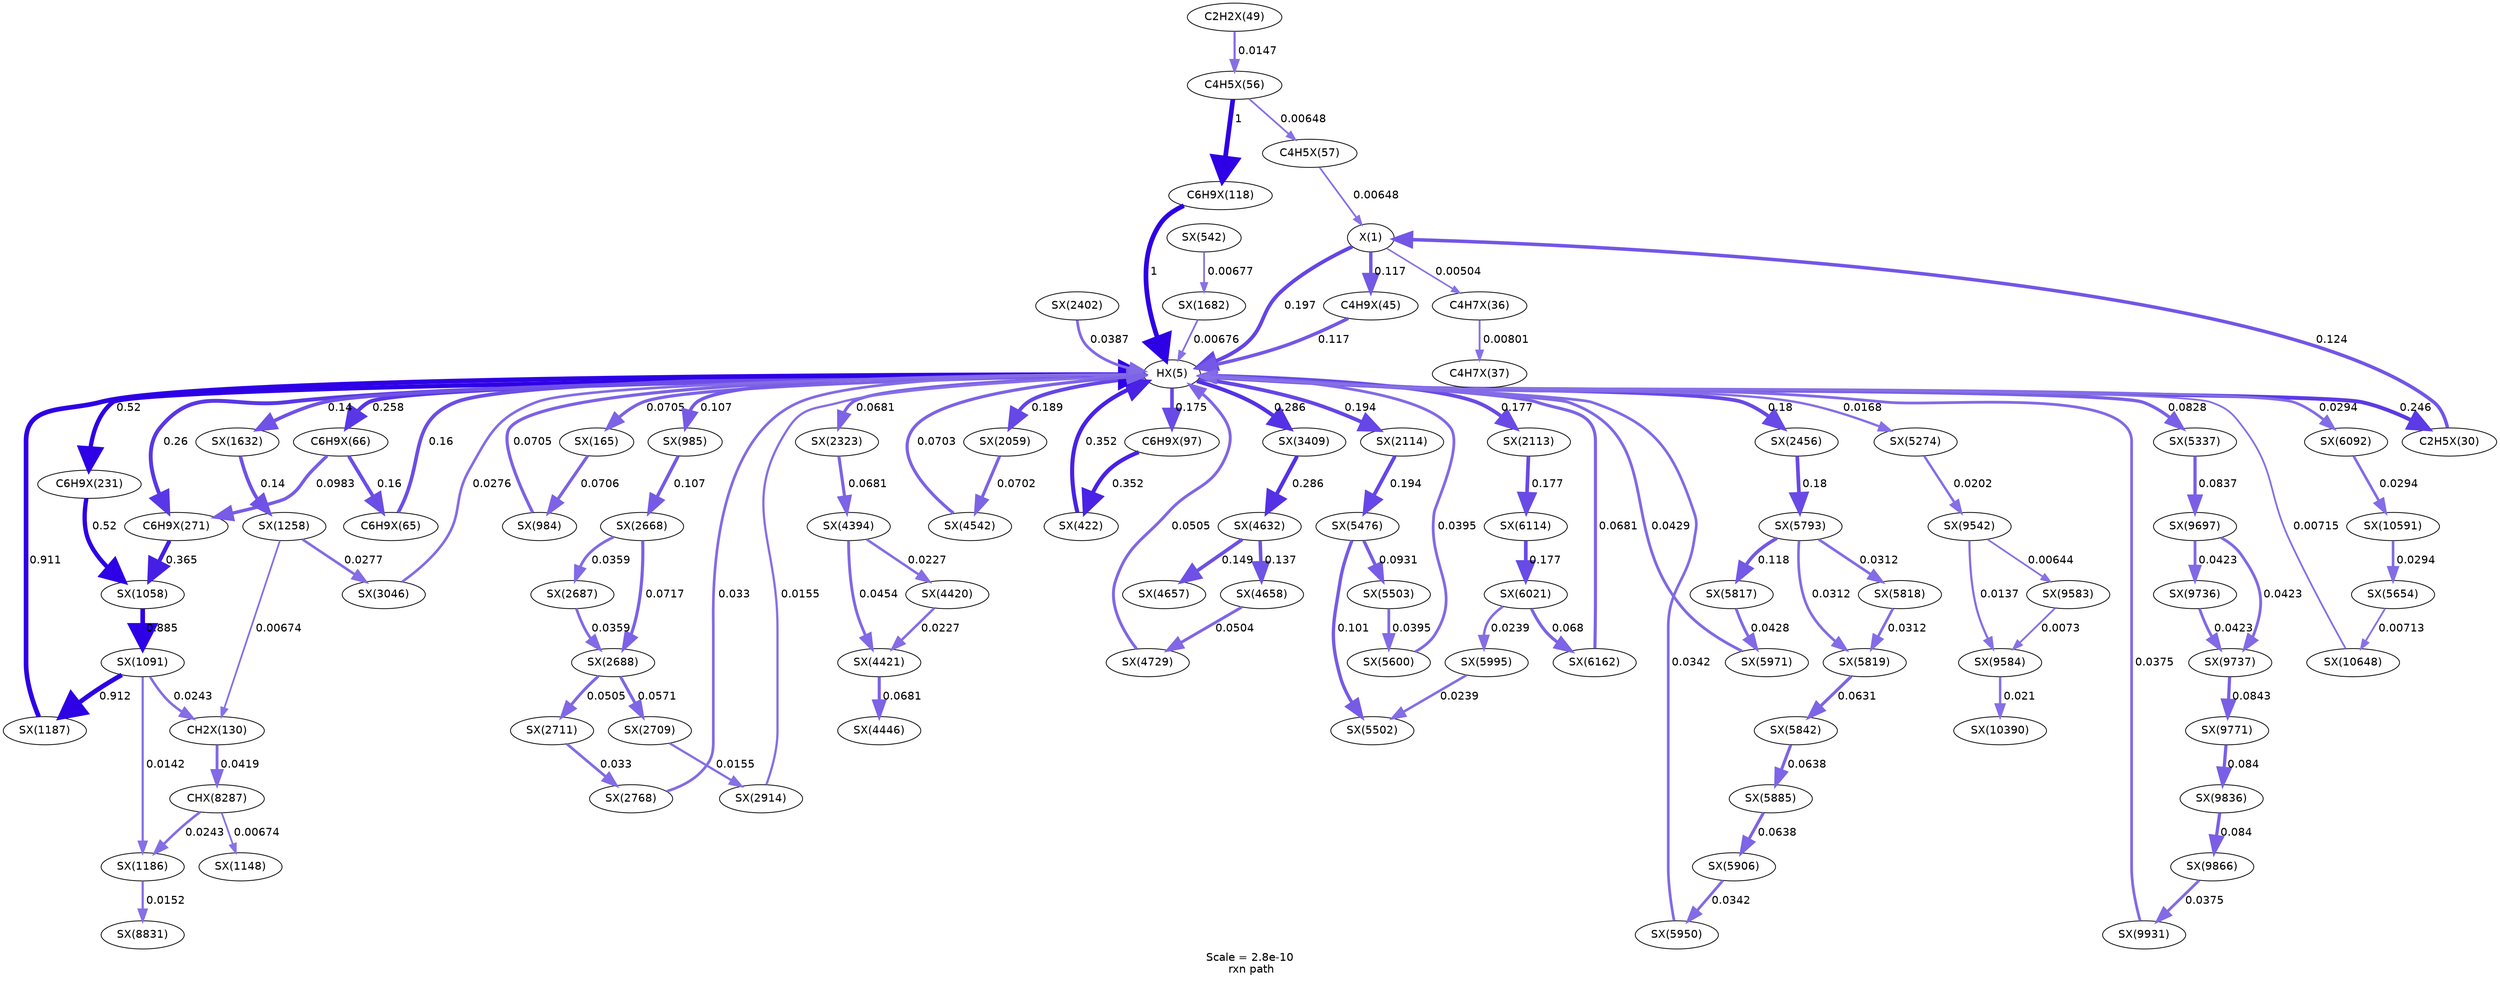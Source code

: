 digraph reaction_paths {
center=1;
s61 -> s62[fontname="Helvetica", style="setlinewidth(4.77)", arrowsize=2.39, color="0.7, 0.697, 0.9"
, label=" 0.197"];
s76 -> s61[fontname="Helvetica", style="setlinewidth(2.2)", arrowsize=1.1, color="0.7, 0.506, 0.9"
, label=" 0.00648"];
s65 -> s61[fontname="Helvetica", style="setlinewidth(4.43)", arrowsize=2.21, color="0.7, 0.624, 0.9"
, label=" 0.124"];
s61 -> s73[fontname="Helvetica", style="setlinewidth(4.38)", arrowsize=2.19, color="0.7, 0.617, 0.9"
, label=" 0.117"];
s61 -> s70[fontname="Helvetica", style="setlinewidth(2.01)", arrowsize=1, color="0.7, 0.505, 0.9"
, label=" 0.00504"];
s62 -> s65[fontname="Helvetica", style="setlinewidth(4.94)", arrowsize=2.47, color="0.7, 0.746, 0.9"
, label=" 0.246"];
s84 -> s62[fontname="Helvetica", style="setlinewidth(6)", arrowsize=3, color="0.7, 1.5, 0.9"
, label=" 1"];
s73 -> s62[fontname="Helvetica", style="setlinewidth(4.38)", arrowsize=2.19, color="0.7, 0.617, 0.9"
, label=" 0.117"];
s77 -> s62[fontname="Helvetica", style="setlinewidth(4.62)", arrowsize=2.31, color="0.7, 0.66, 0.9"
, label=" 0.16"];
s62 -> s83[fontname="Helvetica", style="setlinewidth(4.68)", arrowsize=2.34, color="0.7, 0.675, 0.9"
, label=" 0.175"];
s101 -> s62[fontname="Helvetica", style="setlinewidth(5.21)", arrowsize=2.61, color="0.7, 0.852, 0.9"
, label=" 0.352"];
s62 -> s96[fontname="Helvetica", style="setlinewidth(5.51)", arrowsize=2.75, color="0.7, 1.02, 0.9"
, label=" 0.52"];
s62 -> s97[fontname="Helvetica", style="setlinewidth(4.98)", arrowsize=2.49, color="0.7, 0.76, 0.9"
, label=" 0.26"];
s62 -> s78[fontname="Helvetica", style="setlinewidth(4.98)", arrowsize=2.49, color="0.7, 0.758, 0.9"
, label=" 0.258"];
s130 -> s62[fontname="Helvetica", style="setlinewidth(5.93)", arrowsize=2.96, color="0.7, 1.41, 0.9"
, label=" 0.911"];
s62 -> s91[fontname="Helvetica", style="setlinewidth(4)", arrowsize=2, color="0.7, 0.57, 0.9"
, label=" 0.0705"];
s119 -> s62[fontname="Helvetica", style="setlinewidth(4)", arrowsize=2, color="0.7, 0.571, 0.9"
, label=" 0.0705"];
s145 -> s62[fontname="Helvetica", style="setlinewidth(2.23)", arrowsize=1.11, color="0.7, 0.507, 0.9"
, label=" 0.00676"];
s62 -> s120[fontname="Helvetica", style="setlinewidth(4.32)", arrowsize=2.16, color="0.7, 0.607, 0.9"
, label=" 0.107"];
s62 -> s141[fontname="Helvetica", style="setlinewidth(4.52)", arrowsize=2.26, color="0.7, 0.64, 0.9"
, label=" 0.14"];
s196 -> s62[fontname="Helvetica", style="setlinewidth(2.85)", arrowsize=1.43, color="0.7, 0.515, 0.9"
, label=" 0.0155"];
s191 -> s62[fontname="Helvetica", style="setlinewidth(3.43)", arrowsize=1.71, color="0.7, 0.533, 0.9"
, label=" 0.033"];
s201 -> s62[fontname="Helvetica", style="setlinewidth(3.29)", arrowsize=1.65, color="0.7, 0.528, 0.9"
, label=" 0.0276"];
s62 -> s171[fontname="Helvetica", style="setlinewidth(3.97)", arrowsize=1.99, color="0.7, 0.568, 0.9"
, label=" 0.0681"];
s62 -> s159[fontname="Helvetica", style="setlinewidth(4.74)", arrowsize=2.37, color="0.7, 0.689, 0.9"
, label=" 0.189"];
s62 -> s203[fontname="Helvetica", style="setlinewidth(5.05)", arrowsize=2.53, color="0.7, 0.786, 0.9"
, label=" 0.286"];
s223 -> s62[fontname="Helvetica", style="setlinewidth(4)", arrowsize=2, color="0.7, 0.57, 0.9"
, label=" 0.0703"];
s62 -> s161[fontname="Helvetica", style="setlinewidth(4.76)", arrowsize=2.38, color="0.7, 0.694, 0.9"
, label=" 0.194"];
s244 -> s62[fontname="Helvetica", style="setlinewidth(3.56)", arrowsize=1.78, color="0.7, 0.539, 0.9"
, label=" 0.0395"];
s230 -> s62[fontname="Helvetica", style="setlinewidth(3.75)", arrowsize=1.87, color="0.7, 0.55, 0.9"
, label=" 0.0505"];
s174 -> s62[fontname="Helvetica", style="setlinewidth(3.54)", arrowsize=1.77, color="0.7, 0.539, 0.9"
, label=" 0.0387"];
s62 -> s177[fontname="Helvetica", style="setlinewidth(4.7)", arrowsize=2.35, color="0.7, 0.68, 0.9"
, label=" 0.18"];
s62 -> s160[fontname="Helvetica", style="setlinewidth(4.69)", arrowsize=2.35, color="0.7, 0.677, 0.9"
, label=" 0.177"];
s268 -> s62[fontname="Helvetica", style="setlinewidth(3.97)", arrowsize=1.99, color="0.7, 0.568, 0.9"
, label=" 0.0681"];
s258 -> s62[fontname="Helvetica", style="setlinewidth(3.62)", arrowsize=1.81, color="0.7, 0.543, 0.9"
, label=" 0.0429"];
s257 -> s62[fontname="Helvetica", style="setlinewidth(3.45)", arrowsize=1.73, color="0.7, 0.534, 0.9"
, label=" 0.0342"];
s62 -> s232[fontname="Helvetica", style="setlinewidth(2.91)", arrowsize=1.46, color="0.7, 0.517, 0.9"
, label=" 0.0168"];
s62 -> s235[fontname="Helvetica", style="setlinewidth(4.12)", arrowsize=2.06, color="0.7, 0.583, 0.9"
, label=" 0.0828"];
s306 -> s62[fontname="Helvetica", style="setlinewidth(3.52)", arrowsize=1.76, color="0.7, 0.537, 0.9"
, label=" 0.0375"];
s62 -> s266[fontname="Helvetica", style="setlinewidth(3.34)", arrowsize=1.67, color="0.7, 0.529, 0.9"
, label=" 0.0294"];
s313 -> s62[fontname="Helvetica", style="setlinewidth(2.27)", arrowsize=1.13, color="0.7, 0.507, 0.9"
, label=" 0.00715"];
s75 -> s76[fontname="Helvetica", style="setlinewidth(2.2)", arrowsize=1.1, color="0.7, 0.506, 0.9"
, label=" 0.00648"];
s75 -> s84[fontname="Helvetica", style="setlinewidth(6)", arrowsize=3, color="0.7, 1.5, 0.9"
, label=" 1"];
s74 -> s75[fontname="Helvetica", style="setlinewidth(2.81)", arrowsize=1.41, color="0.7, 0.515, 0.9"
, label=" 0.0147"];
s78 -> s77[fontname="Helvetica", style="setlinewidth(4.62)", arrowsize=2.31, color="0.7, 0.66, 0.9"
, label=" 0.16"];
s83 -> s101[fontname="Helvetica", style="setlinewidth(5.21)", arrowsize=2.61, color="0.7, 0.852, 0.9"
, label=" 0.352"];
s96 -> s123[fontname="Helvetica", style="setlinewidth(5.51)", arrowsize=2.75, color="0.7, 1.02, 0.9"
, label=" 0.52"];
s97 -> s123[fontname="Helvetica", style="setlinewidth(5.24)", arrowsize=2.62, color="0.7, 0.865, 0.9"
, label=" 0.365"];
s123 -> s124[fontname="Helvetica", style="setlinewidth(5.91)", arrowsize=2.95, color="0.7, 1.39, 0.9"
, label=" 0.885"];
s78 -> s97[fontname="Helvetica", style="setlinewidth(4.25)", arrowsize=2.12, color="0.7, 0.598, 0.9"
, label=" 0.0983"];
s124 -> s130[fontname="Helvetica", style="setlinewidth(5.93)", arrowsize=2.97, color="0.7, 1.41, 0.9"
, label=" 0.912"];
s124 -> s87[fontname="Helvetica", style="setlinewidth(3.19)", arrowsize=1.6, color="0.7, 0.524, 0.9"
, label=" 0.0243"];
s124 -> s129[fontname="Helvetica", style="setlinewidth(2.79)", arrowsize=1.39, color="0.7, 0.514, 0.9"
, label=" 0.0142"];
s108 -> s145[fontname="Helvetica", style="setlinewidth(2.23)", arrowsize=1.11, color="0.7, 0.507, 0.9"
, label=" 0.00677"];
s91 -> s119[fontname="Helvetica", style="setlinewidth(4)", arrowsize=2, color="0.7, 0.571, 0.9"
, label=" 0.0706"];
s120 -> s183[fontname="Helvetica", style="setlinewidth(4.32)", arrowsize=2.16, color="0.7, 0.607, 0.9"
, label=" 0.107"];
s183 -> s186[fontname="Helvetica", style="setlinewidth(4.01)", arrowsize=2.01, color="0.7, 0.572, 0.9"
, label=" 0.0717"];
s183 -> s185[fontname="Helvetica", style="setlinewidth(3.49)", arrowsize=1.74, color="0.7, 0.536, 0.9"
, label=" 0.0359"];
s185 -> s186[fontname="Helvetica", style="setlinewidth(3.49)", arrowsize=1.74, color="0.7, 0.536, 0.9"
, label=" 0.0359"];
s186 -> s189[fontname="Helvetica", style="setlinewidth(3.75)", arrowsize=1.87, color="0.7, 0.55, 0.9"
, label=" 0.0505"];
s186 -> s187[fontname="Helvetica", style="setlinewidth(3.84)", arrowsize=1.92, color="0.7, 0.557, 0.9"
, label=" 0.0571"];
s189 -> s191[fontname="Helvetica", style="setlinewidth(3.43)", arrowsize=1.71, color="0.7, 0.533, 0.9"
, label=" 0.033"];
s187 -> s196[fontname="Helvetica", style="setlinewidth(2.85)", arrowsize=1.43, color="0.7, 0.515, 0.9"
, label=" 0.0155"];
s141 -> s133[fontname="Helvetica", style="setlinewidth(4.52)", arrowsize=2.26, color="0.7, 0.64, 0.9"
, label=" 0.14"];
s133 -> s201[fontname="Helvetica", style="setlinewidth(3.29)", arrowsize=1.65, color="0.7, 0.528, 0.9"
, label=" 0.0277"];
s133 -> s87[fontname="Helvetica", style="setlinewidth(2.22)", arrowsize=1.11, color="0.7, 0.507, 0.9"
, label=" 0.00674"];
s171 -> s213[fontname="Helvetica", style="setlinewidth(3.97)", arrowsize=1.99, color="0.7, 0.568, 0.9"
, label=" 0.0681"];
s213 -> s216[fontname="Helvetica", style="setlinewidth(3.67)", arrowsize=1.83, color="0.7, 0.545, 0.9"
, label=" 0.0454"];
s213 -> s215[fontname="Helvetica", style="setlinewidth(3.14)", arrowsize=1.57, color="0.7, 0.523, 0.9"
, label=" 0.0227"];
s215 -> s216[fontname="Helvetica", style="setlinewidth(3.14)", arrowsize=1.57, color="0.7, 0.523, 0.9"
, label=" 0.0227"];
s216 -> s217[fontname="Helvetica", style="setlinewidth(3.97)", arrowsize=1.99, color="0.7, 0.568, 0.9"
, label=" 0.0681"];
s159 -> s223[fontname="Helvetica", style="setlinewidth(3.99)", arrowsize=2, color="0.7, 0.57, 0.9"
, label=" 0.0702"];
s203 -> s224[fontname="Helvetica", style="setlinewidth(5.05)", arrowsize=2.53, color="0.7, 0.786, 0.9"
, label=" 0.286"];
s224 -> s226[fontname="Helvetica", style="setlinewidth(4.5)", arrowsize=2.25, color="0.7, 0.637, 0.9"
, label=" 0.137"];
s224 -> s225[fontname="Helvetica", style="setlinewidth(4.56)", arrowsize=2.28, color="0.7, 0.649, 0.9"
, label=" 0.149"];
s226 -> s230[fontname="Helvetica", style="setlinewidth(3.74)", arrowsize=1.87, color="0.7, 0.55, 0.9"
, label=" 0.0504"];
s161 -> s237[fontname="Helvetica", style="setlinewidth(4.76)", arrowsize=2.38, color="0.7, 0.694, 0.9"
, label=" 0.194"];
s237 -> s239[fontname="Helvetica", style="setlinewidth(4.21)", arrowsize=2.1, color="0.7, 0.593, 0.9"
, label=" 0.0931"];
s237 -> s238[fontname="Helvetica", style="setlinewidth(4.27)", arrowsize=2.13, color="0.7, 0.601, 0.9"
, label=" 0.101"];
s239 -> s244[fontname="Helvetica", style="setlinewidth(3.56)", arrowsize=1.78, color="0.7, 0.539, 0.9"
, label=" 0.0395"];
s177 -> s249[fontname="Helvetica", style="setlinewidth(4.71)", arrowsize=2.35, color="0.7, 0.68, 0.9"
, label=" 0.18"];
s249 -> s252[fontname="Helvetica", style="setlinewidth(3.38)", arrowsize=1.69, color="0.7, 0.531, 0.9"
, label=" 0.0312"];
s249 -> s251[fontname="Helvetica", style="setlinewidth(3.38)", arrowsize=1.69, color="0.7, 0.531, 0.9"
, label=" 0.0312"];
s249 -> s250[fontname="Helvetica", style="setlinewidth(4.38)", arrowsize=2.19, color="0.7, 0.618, 0.9"
, label=" 0.118"];
s251 -> s252[fontname="Helvetica", style="setlinewidth(3.38)", arrowsize=1.69, color="0.7, 0.531, 0.9"
, label=" 0.0312"];
s252 -> s253[fontname="Helvetica", style="setlinewidth(3.91)", arrowsize=1.96, color="0.7, 0.563, 0.9"
, label=" 0.0631"];
s253 -> s255[fontname="Helvetica", style="setlinewidth(3.92)", arrowsize=1.96, color="0.7, 0.564, 0.9"
, label=" 0.0638"];
s255 -> s256[fontname="Helvetica", style="setlinewidth(3.92)", arrowsize=1.96, color="0.7, 0.564, 0.9"
, label=" 0.0638"];
s256 -> s257[fontname="Helvetica", style="setlinewidth(3.45)", arrowsize=1.73, color="0.7, 0.534, 0.9"
, label=" 0.0342"];
s250 -> s258[fontname="Helvetica", style="setlinewidth(3.62)", arrowsize=1.81, color="0.7, 0.543, 0.9"
, label=" 0.0428"];
s259 -> s238[fontname="Helvetica", style="setlinewidth(3.18)", arrowsize=1.59, color="0.7, 0.524, 0.9"
, label=" 0.0239"];
s262 -> s259[fontname="Helvetica", style="setlinewidth(3.18)", arrowsize=1.59, color="0.7, 0.524, 0.9"
, label=" 0.0239"];
s160 -> s267[fontname="Helvetica", style="setlinewidth(4.69)", arrowsize=2.35, color="0.7, 0.677, 0.9"
, label=" 0.177"];
s267 -> s262[fontname="Helvetica", style="setlinewidth(4.69)", arrowsize=2.35, color="0.7, 0.677, 0.9"
, label=" 0.177"];
s262 -> s268[fontname="Helvetica", style="setlinewidth(3.97)", arrowsize=1.99, color="0.7, 0.568, 0.9"
, label=" 0.068"];
s70 -> s71[fontname="Helvetica", style="setlinewidth(2.36)", arrowsize=1.18, color="0.7, 0.508, 0.9"
, label=" 0.00801"];
s87 -> s292[fontname="Helvetica", style="setlinewidth(3.6)", arrowsize=1.8, color="0.7, 0.542, 0.9"
, label=" 0.0419"];
s292 -> s129[fontname="Helvetica", style="setlinewidth(3.19)", arrowsize=1.6, color="0.7, 0.524, 0.9"
, label=" 0.0243"];
s292 -> s125[fontname="Helvetica", style="setlinewidth(2.22)", arrowsize=1.11, color="0.7, 0.507, 0.9"
, label=" 0.00674"];
s129 -> s294[fontname="Helvetica", style="setlinewidth(2.84)", arrowsize=1.42, color="0.7, 0.515, 0.9"
, label=" 0.0152"];
s232 -> s295[fontname="Helvetica", style="setlinewidth(3.05)", arrowsize=1.53, color="0.7, 0.52, 0.9"
, label=" 0.0202"];
s295 -> s297[fontname="Helvetica", style="setlinewidth(2.76)", arrowsize=1.38, color="0.7, 0.514, 0.9"
, label=" 0.0137"];
s295 -> s296[fontname="Helvetica", style="setlinewidth(2.19)", arrowsize=1.1, color="0.7, 0.506, 0.9"
, label=" 0.00644"];
s235 -> s298[fontname="Helvetica", style="setlinewidth(4.13)", arrowsize=2.06, color="0.7, 0.584, 0.9"
, label=" 0.0837"];
s298 -> s301[fontname="Helvetica", style="setlinewidth(3.61)", arrowsize=1.81, color="0.7, 0.542, 0.9"
, label=" 0.0423"];
s298 -> s300[fontname="Helvetica", style="setlinewidth(3.61)", arrowsize=1.81, color="0.7, 0.542, 0.9"
, label=" 0.0423"];
s300 -> s301[fontname="Helvetica", style="setlinewidth(3.61)", arrowsize=1.81, color="0.7, 0.542, 0.9"
, label=" 0.0423"];
s301 -> s302[fontname="Helvetica", style="setlinewidth(4.13)", arrowsize=2.07, color="0.7, 0.584, 0.9"
, label=" 0.0843"];
s302 -> s304[fontname="Helvetica", style="setlinewidth(4.13)", arrowsize=2.07, color="0.7, 0.584, 0.9"
, label=" 0.084"];
s304 -> s305[fontname="Helvetica", style="setlinewidth(4.13)", arrowsize=2.07, color="0.7, 0.584, 0.9"
, label=" 0.084"];
s305 -> s306[fontname="Helvetica", style="setlinewidth(3.52)", arrowsize=1.76, color="0.7, 0.537, 0.9"
, label=" 0.0375"];
s297 -> s308[fontname="Helvetica", style="setlinewidth(3.08)", arrowsize=1.54, color="0.7, 0.521, 0.9"
, label=" 0.021"];
s296 -> s297[fontname="Helvetica", style="setlinewidth(2.29)", arrowsize=1.14, color="0.7, 0.507, 0.9"
, label=" 0.0073"];
s266 -> s311[fontname="Helvetica", style="setlinewidth(3.34)", arrowsize=1.67, color="0.7, 0.529, 0.9"
, label=" 0.0294"];
s311 -> s245[fontname="Helvetica", style="setlinewidth(3.34)", arrowsize=1.67, color="0.7, 0.529, 0.9"
, label=" 0.0294"];
s245 -> s313[fontname="Helvetica", style="setlinewidth(2.27)", arrowsize=1.13, color="0.7, 0.507, 0.9"
, label=" 0.00713"];
s61 [ fontname="Helvetica", label="X(1)"];
s62 [ fontname="Helvetica", label="HX(5)"];
s65 [ fontname="Helvetica", label="C2H5X(30)"];
s70 [ fontname="Helvetica", label="C4H7X(36)"];
s71 [ fontname="Helvetica", label="C4H7X(37)"];
s73 [ fontname="Helvetica", label="C4H9X(45)"];
s74 [ fontname="Helvetica", label="C2H2X(49)"];
s75 [ fontname="Helvetica", label="C4H5X(56)"];
s76 [ fontname="Helvetica", label="C4H5X(57)"];
s77 [ fontname="Helvetica", label="C6H9X(65)"];
s78 [ fontname="Helvetica", label="C6H9X(66)"];
s83 [ fontname="Helvetica", label="C6H9X(97)"];
s84 [ fontname="Helvetica", label="C6H9X(118)"];
s87 [ fontname="Helvetica", label="CH2X(130)"];
s91 [ fontname="Helvetica", label="SX(165)"];
s96 [ fontname="Helvetica", label="C6H9X(231)"];
s97 [ fontname="Helvetica", label="C6H9X(271)"];
s101 [ fontname="Helvetica", label="SX(422)"];
s108 [ fontname="Helvetica", label="SX(542)"];
s119 [ fontname="Helvetica", label="SX(984)"];
s120 [ fontname="Helvetica", label="SX(985)"];
s123 [ fontname="Helvetica", label="SX(1058)"];
s124 [ fontname="Helvetica", label="SX(1091)"];
s125 [ fontname="Helvetica", label="SX(1148)"];
s129 [ fontname="Helvetica", label="SX(1186)"];
s130 [ fontname="Helvetica", label="SX(1187)"];
s133 [ fontname="Helvetica", label="SX(1258)"];
s141 [ fontname="Helvetica", label="SX(1632)"];
s145 [ fontname="Helvetica", label="SX(1682)"];
s159 [ fontname="Helvetica", label="SX(2059)"];
s160 [ fontname="Helvetica", label="SX(2113)"];
s161 [ fontname="Helvetica", label="SX(2114)"];
s171 [ fontname="Helvetica", label="SX(2323)"];
s174 [ fontname="Helvetica", label="SX(2402)"];
s177 [ fontname="Helvetica", label="SX(2456)"];
s183 [ fontname="Helvetica", label="SX(2668)"];
s185 [ fontname="Helvetica", label="SX(2687)"];
s186 [ fontname="Helvetica", label="SX(2688)"];
s187 [ fontname="Helvetica", label="SX(2709)"];
s189 [ fontname="Helvetica", label="SX(2711)"];
s191 [ fontname="Helvetica", label="SX(2768)"];
s196 [ fontname="Helvetica", label="SX(2914)"];
s201 [ fontname="Helvetica", label="SX(3046)"];
s203 [ fontname="Helvetica", label="SX(3409)"];
s213 [ fontname="Helvetica", label="SX(4394)"];
s215 [ fontname="Helvetica", label="SX(4420)"];
s216 [ fontname="Helvetica", label="SX(4421)"];
s217 [ fontname="Helvetica", label="SX(4446)"];
s223 [ fontname="Helvetica", label="SX(4542)"];
s224 [ fontname="Helvetica", label="SX(4632)"];
s225 [ fontname="Helvetica", label="SX(4657)"];
s226 [ fontname="Helvetica", label="SX(4658)"];
s230 [ fontname="Helvetica", label="SX(4729)"];
s232 [ fontname="Helvetica", label="SX(5274)"];
s235 [ fontname="Helvetica", label="SX(5337)"];
s237 [ fontname="Helvetica", label="SX(5476)"];
s238 [ fontname="Helvetica", label="SX(5502)"];
s239 [ fontname="Helvetica", label="SX(5503)"];
s244 [ fontname="Helvetica", label="SX(5600)"];
s245 [ fontname="Helvetica", label="SX(5654)"];
s249 [ fontname="Helvetica", label="SX(5793)"];
s250 [ fontname="Helvetica", label="SX(5817)"];
s251 [ fontname="Helvetica", label="SX(5818)"];
s252 [ fontname="Helvetica", label="SX(5819)"];
s253 [ fontname="Helvetica", label="SX(5842)"];
s255 [ fontname="Helvetica", label="SX(5885)"];
s256 [ fontname="Helvetica", label="SX(5906)"];
s257 [ fontname="Helvetica", label="SX(5950)"];
s258 [ fontname="Helvetica", label="SX(5971)"];
s259 [ fontname="Helvetica", label="SX(5995)"];
s262 [ fontname="Helvetica", label="SX(6021)"];
s266 [ fontname="Helvetica", label="SX(6092)"];
s267 [ fontname="Helvetica", label="SX(6114)"];
s268 [ fontname="Helvetica", label="SX(6162)"];
s292 [ fontname="Helvetica", label="CHX(8287)"];
s294 [ fontname="Helvetica", label="SX(8831)"];
s295 [ fontname="Helvetica", label="SX(9542)"];
s296 [ fontname="Helvetica", label="SX(9583)"];
s297 [ fontname="Helvetica", label="SX(9584)"];
s298 [ fontname="Helvetica", label="SX(9697)"];
s300 [ fontname="Helvetica", label="SX(9736)"];
s301 [ fontname="Helvetica", label="SX(9737)"];
s302 [ fontname="Helvetica", label="SX(9771)"];
s304 [ fontname="Helvetica", label="SX(9836)"];
s305 [ fontname="Helvetica", label="SX(9866)"];
s306 [ fontname="Helvetica", label="SX(9931)"];
s308 [ fontname="Helvetica", label="SX(10390)"];
s311 [ fontname="Helvetica", label="SX(10591)"];
s313 [ fontname="Helvetica", label="SX(10648)"];
 label = "Scale = 2.8e-10\l rxn path";
 fontname = "Helvetica";
}
